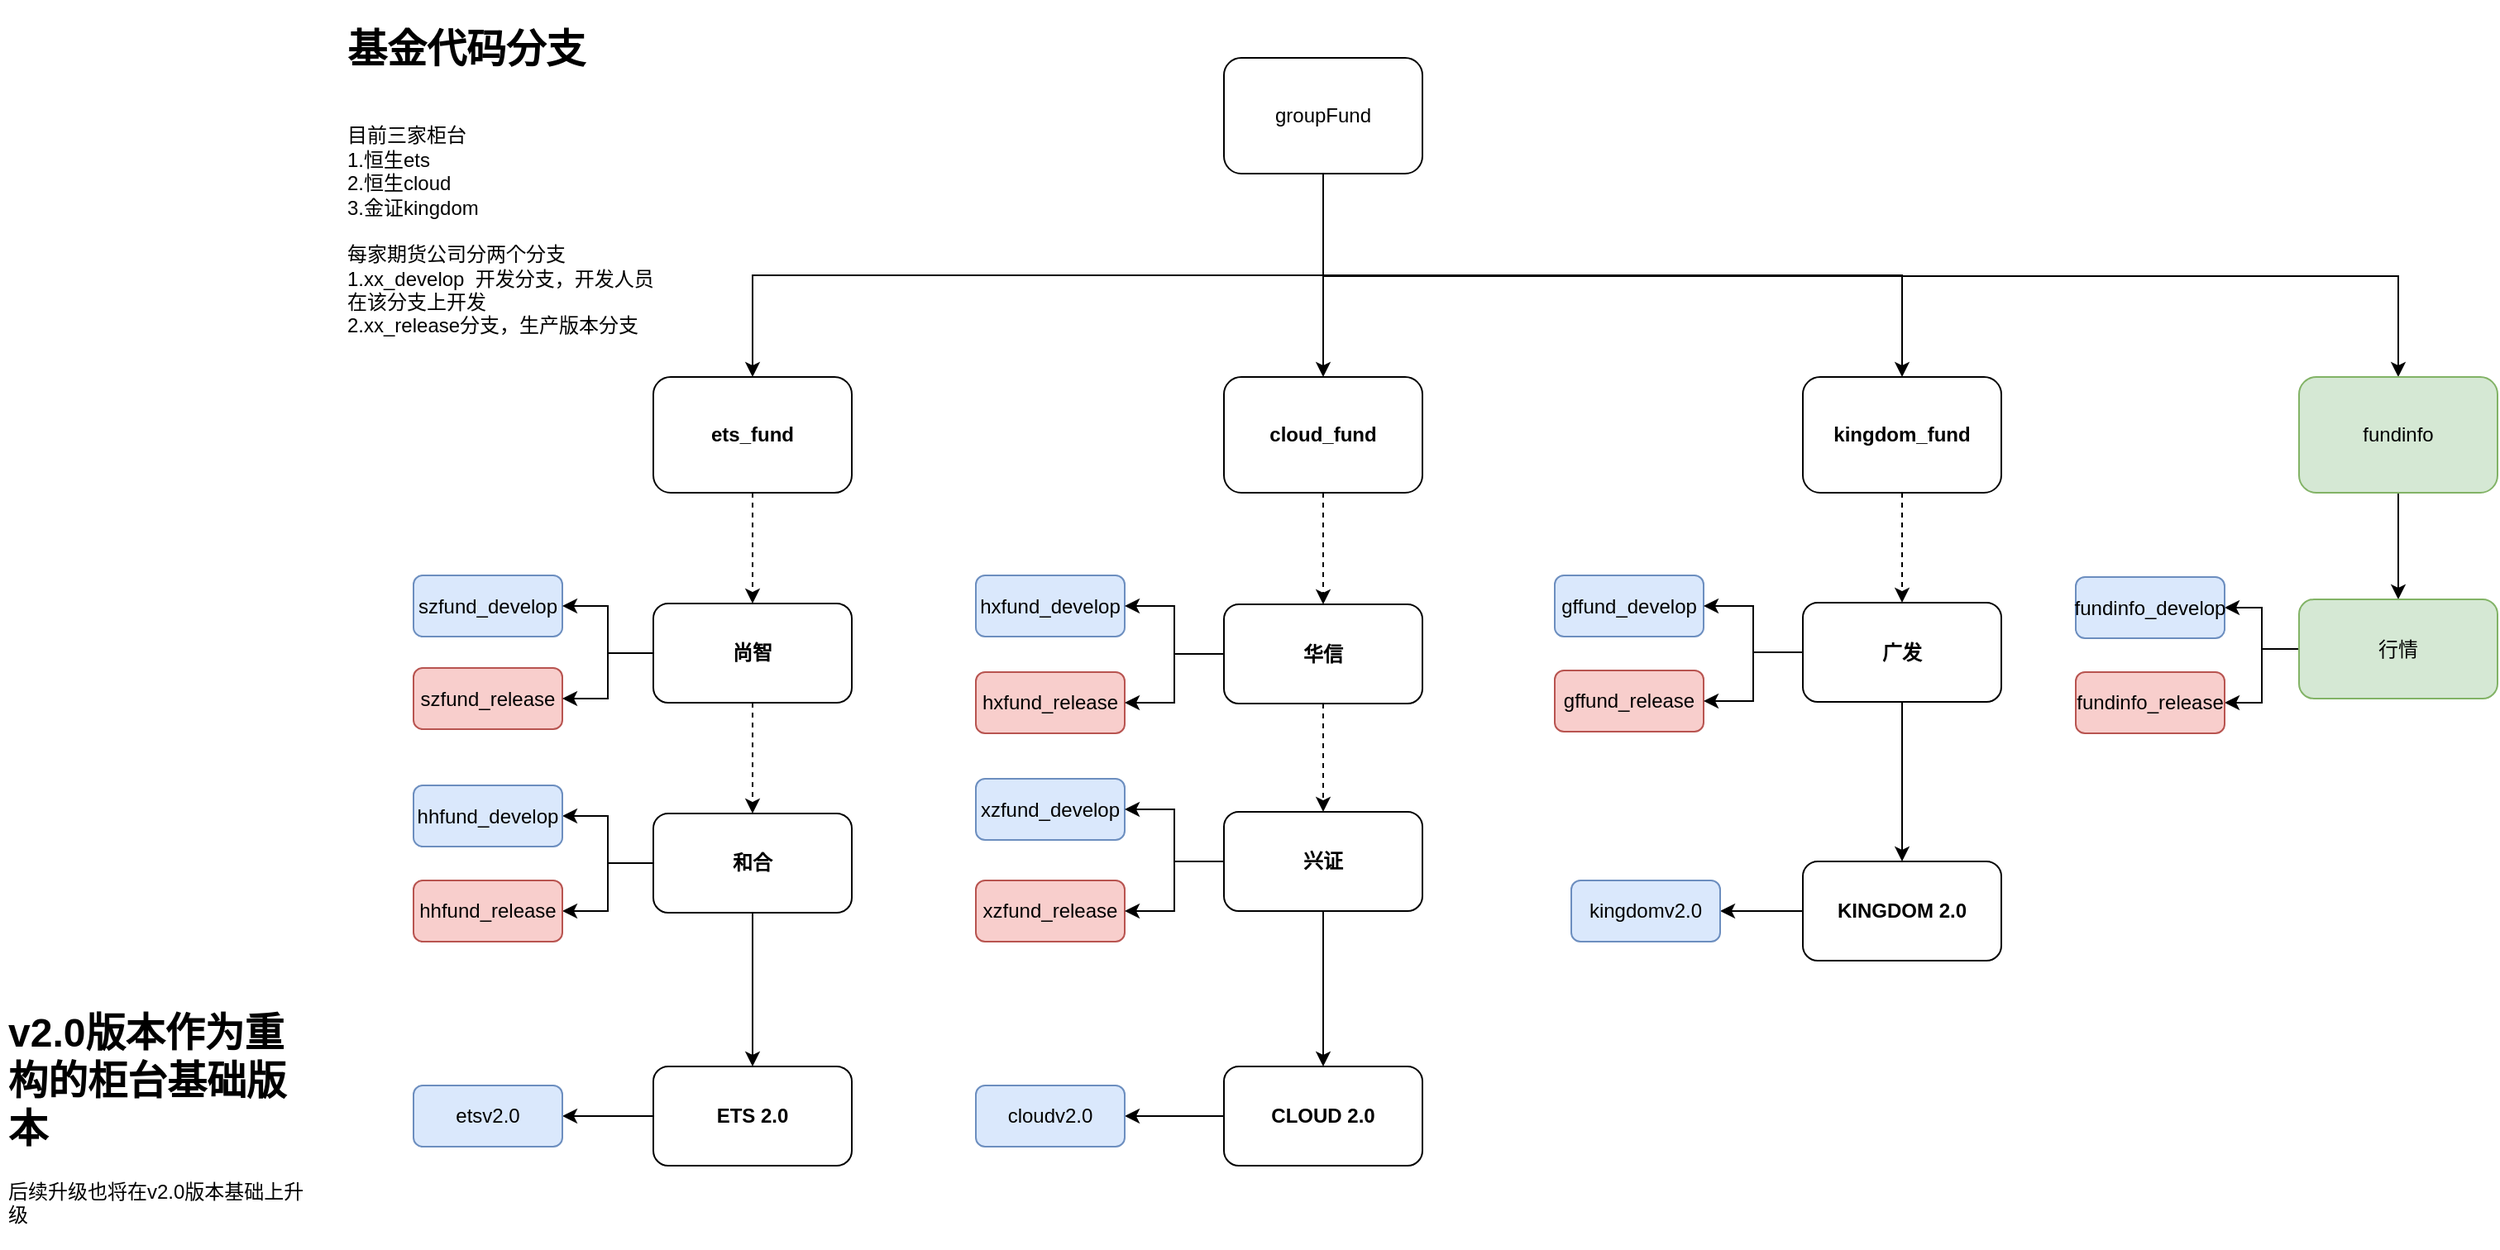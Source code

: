 <mxfile version="12.3.6" type="github" pages="1">
  <diagram id="bGpI3JKIUPhiKCbYNTpG" name="Page-1">
    <mxGraphModel dx="1422" dy="762" grid="1" gridSize="10" guides="1" tooltips="1" connect="1" arrows="1" fold="1" page="1" pageScale="1" pageWidth="3300" pageHeight="4681" math="0" shadow="0">
      <root>
        <mxCell id="0"/>
        <mxCell id="1" parent="0"/>
        <mxCell id="z22MFKtNenLAoitEVp-j-21" style="rounded=0;orthogonalLoop=1;jettySize=auto;html=1;edgeStyle=elbowEdgeStyle;elbow=vertical;" parent="1" source="z22MFKtNenLAoitEVp-j-1" target="z22MFKtNenLAoitEVp-j-3" edge="1">
          <mxGeometry relative="1" as="geometry"/>
        </mxCell>
        <mxCell id="z22MFKtNenLAoitEVp-j-22" style="edgeStyle=elbowEdgeStyle;rounded=0;orthogonalLoop=1;jettySize=auto;elbow=vertical;html=1;" parent="1" source="z22MFKtNenLAoitEVp-j-1" target="z22MFKtNenLAoitEVp-j-6" edge="1">
          <mxGeometry relative="1" as="geometry"/>
        </mxCell>
        <mxCell id="z22MFKtNenLAoitEVp-j-23" style="edgeStyle=elbowEdgeStyle;rounded=0;orthogonalLoop=1;jettySize=auto;elbow=vertical;html=1;" parent="1" source="z22MFKtNenLAoitEVp-j-1" target="z22MFKtNenLAoitEVp-j-8" edge="1">
          <mxGeometry relative="1" as="geometry"/>
        </mxCell>
        <mxCell id="z22MFKtNenLAoitEVp-j-24" style="edgeStyle=elbowEdgeStyle;rounded=0;orthogonalLoop=1;jettySize=auto;elbow=vertical;html=1;" parent="1" source="z22MFKtNenLAoitEVp-j-1" target="z22MFKtNenLAoitEVp-j-11" edge="1">
          <mxGeometry relative="1" as="geometry">
            <Array as="points">
              <mxPoint x="1120" y="282"/>
            </Array>
          </mxGeometry>
        </mxCell>
        <mxCell id="z22MFKtNenLAoitEVp-j-1" value="groupFund" style="rounded=1;whiteSpace=wrap;html=1;" parent="1" vertex="1">
          <mxGeometry x="750" y="150" width="120" height="70" as="geometry"/>
        </mxCell>
        <mxCell id="z22MFKtNenLAoitEVp-j-54" style="edgeStyle=elbowEdgeStyle;rounded=0;orthogonalLoop=1;jettySize=auto;html=1;entryX=0.5;entryY=0;entryDx=0;entryDy=0;dashed=1;" parent="1" source="z22MFKtNenLAoitEVp-j-3" target="z22MFKtNenLAoitEVp-j-47" edge="1">
          <mxGeometry relative="1" as="geometry"/>
        </mxCell>
        <mxCell id="z22MFKtNenLAoitEVp-j-3" value="ets_fund" style="rounded=1;whiteSpace=wrap;html=1;fontStyle=1" parent="1" vertex="1">
          <mxGeometry x="405" y="343" width="120" height="70" as="geometry"/>
        </mxCell>
        <mxCell id="z22MFKtNenLAoitEVp-j-68" style="edgeStyle=elbowEdgeStyle;rounded=0;orthogonalLoop=1;jettySize=auto;html=1;dashed=1;" parent="1" source="z22MFKtNenLAoitEVp-j-6" target="z22MFKtNenLAoitEVp-j-61" edge="1">
          <mxGeometry relative="1" as="geometry"/>
        </mxCell>
        <mxCell id="z22MFKtNenLAoitEVp-j-6" value="cloud_fund" style="rounded=1;whiteSpace=wrap;html=1;fontStyle=1" parent="1" vertex="1">
          <mxGeometry x="750" y="343" width="120" height="70" as="geometry"/>
        </mxCell>
        <mxCell id="z22MFKtNenLAoitEVp-j-73" style="edgeStyle=elbowEdgeStyle;rounded=0;orthogonalLoop=1;jettySize=auto;html=1;dashed=1;" parent="1" source="z22MFKtNenLAoitEVp-j-8" target="z22MFKtNenLAoitEVp-j-70" edge="1">
          <mxGeometry relative="1" as="geometry"/>
        </mxCell>
        <mxCell id="z22MFKtNenLAoitEVp-j-8" value="kingdom_fund" style="rounded=1;whiteSpace=wrap;html=1;fontStyle=1" parent="1" vertex="1">
          <mxGeometry x="1100" y="343" width="120" height="70" as="geometry"/>
        </mxCell>
        <mxCell id="z22MFKtNenLAoitEVp-j-26" style="edgeStyle=elbowEdgeStyle;rounded=0;orthogonalLoop=1;jettySize=auto;elbow=vertical;html=1;" parent="1" source="z22MFKtNenLAoitEVp-j-11" target="z22MFKtNenLAoitEVp-j-25" edge="1">
          <mxGeometry relative="1" as="geometry"/>
        </mxCell>
        <mxCell id="z22MFKtNenLAoitEVp-j-11" value="fundinfo" style="rounded=1;whiteSpace=wrap;html=1;fillColor=#d5e8d4;strokeColor=#82b366;" parent="1" vertex="1">
          <mxGeometry x="1400" y="343" width="120" height="70" as="geometry"/>
        </mxCell>
        <mxCell id="z22MFKtNenLAoitEVp-j-76" style="edgeStyle=elbowEdgeStyle;rounded=0;orthogonalLoop=1;jettySize=auto;html=1;entryX=1;entryY=0.5;entryDx=0;entryDy=0;" parent="1" source="z22MFKtNenLAoitEVp-j-25" target="z22MFKtNenLAoitEVp-j-74" edge="1">
          <mxGeometry relative="1" as="geometry"/>
        </mxCell>
        <mxCell id="z22MFKtNenLAoitEVp-j-77" style="edgeStyle=elbowEdgeStyle;rounded=0;orthogonalLoop=1;jettySize=auto;html=1;entryX=1;entryY=0.5;entryDx=0;entryDy=0;" parent="1" source="z22MFKtNenLAoitEVp-j-25" target="z22MFKtNenLAoitEVp-j-75" edge="1">
          <mxGeometry relative="1" as="geometry"/>
        </mxCell>
        <mxCell id="z22MFKtNenLAoitEVp-j-25" value="行情" style="rounded=1;whiteSpace=wrap;html=1;strokeColor=#82b366;fillColor=#d5e8d4;" parent="1" vertex="1">
          <mxGeometry x="1400" y="477.5" width="120" height="60" as="geometry"/>
        </mxCell>
        <mxCell id="z22MFKtNenLAoitEVp-j-27" value="szfund_develop" style="rounded=1;whiteSpace=wrap;html=1;strokeColor=#6c8ebf;fillColor=#dae8fc;" parent="1" vertex="1">
          <mxGeometry x="260" y="463" width="90" height="37" as="geometry"/>
        </mxCell>
        <mxCell id="z22MFKtNenLAoitEVp-j-28" value="szfund_release" style="rounded=1;whiteSpace=wrap;html=1;strokeColor=#b85450;fillColor=#f8cecc;" parent="1" vertex="1">
          <mxGeometry x="260" y="519" width="90" height="37" as="geometry"/>
        </mxCell>
        <mxCell id="z22MFKtNenLAoitEVp-j-35" value="hxfund_develop" style="rounded=1;whiteSpace=wrap;html=1;strokeColor=#6c8ebf;fillColor=#dae8fc;" parent="1" vertex="1">
          <mxGeometry x="600" y="463" width="90" height="37" as="geometry"/>
        </mxCell>
        <mxCell id="z22MFKtNenLAoitEVp-j-36" value="hxfund_release" style="rounded=1;whiteSpace=wrap;html=1;strokeColor=#b85450;fillColor=#f8cecc;" parent="1" vertex="1">
          <mxGeometry x="600" y="521.5" width="90" height="37" as="geometry"/>
        </mxCell>
        <mxCell id="z22MFKtNenLAoitEVp-j-37" value="xzfund_develop" style="rounded=1;whiteSpace=wrap;html=1;strokeColor=#6c8ebf;fillColor=#dae8fc;" parent="1" vertex="1">
          <mxGeometry x="600" y="586" width="90" height="37" as="geometry"/>
        </mxCell>
        <mxCell id="z22MFKtNenLAoitEVp-j-38" value="xzfund_release" style="rounded=1;whiteSpace=wrap;html=1;strokeColor=#b85450;fillColor=#f8cecc;" parent="1" vertex="1">
          <mxGeometry x="600" y="647.5" width="90" height="37" as="geometry"/>
        </mxCell>
        <mxCell id="z22MFKtNenLAoitEVp-j-43" value="gffund_develop" style="rounded=1;whiteSpace=wrap;html=1;strokeColor=#6c8ebf;fillColor=#dae8fc;" parent="1" vertex="1">
          <mxGeometry x="950" y="463" width="90" height="37" as="geometry"/>
        </mxCell>
        <mxCell id="z22MFKtNenLAoitEVp-j-44" value="gffund_release" style="rounded=1;whiteSpace=wrap;html=1;strokeColor=#b85450;fillColor=#f8cecc;" parent="1" vertex="1">
          <mxGeometry x="950" y="520.5" width="90" height="37" as="geometry"/>
        </mxCell>
        <mxCell id="z22MFKtNenLAoitEVp-j-52" style="edgeStyle=elbowEdgeStyle;rounded=0;orthogonalLoop=1;jettySize=auto;html=1;" parent="1" source="z22MFKtNenLAoitEVp-j-47" target="z22MFKtNenLAoitEVp-j-27" edge="1">
          <mxGeometry relative="1" as="geometry"/>
        </mxCell>
        <mxCell id="z22MFKtNenLAoitEVp-j-53" style="edgeStyle=elbowEdgeStyle;rounded=0;orthogonalLoop=1;jettySize=auto;html=1;entryX=1;entryY=0.5;entryDx=0;entryDy=0;" parent="1" source="z22MFKtNenLAoitEVp-j-47" target="z22MFKtNenLAoitEVp-j-28" edge="1">
          <mxGeometry relative="1" as="geometry"/>
        </mxCell>
        <mxCell id="z22MFKtNenLAoitEVp-j-56" value="" style="edgeStyle=elbowEdgeStyle;rounded=0;orthogonalLoop=1;jettySize=auto;html=1;dashed=1;" parent="1" source="z22MFKtNenLAoitEVp-j-47" target="z22MFKtNenLAoitEVp-j-55" edge="1">
          <mxGeometry relative="1" as="geometry"/>
        </mxCell>
        <mxCell id="z22MFKtNenLAoitEVp-j-47" value="尚智" style="rounded=1;whiteSpace=wrap;html=1;strokeColor=#000000;fontStyle=1" parent="1" vertex="1">
          <mxGeometry x="405" y="480" width="120" height="60" as="geometry"/>
        </mxCell>
        <mxCell id="z22MFKtNenLAoitEVp-j-59" style="edgeStyle=elbowEdgeStyle;rounded=0;orthogonalLoop=1;jettySize=auto;html=1;entryX=1;entryY=0.5;entryDx=0;entryDy=0;" parent="1" source="z22MFKtNenLAoitEVp-j-55" target="z22MFKtNenLAoitEVp-j-57" edge="1">
          <mxGeometry relative="1" as="geometry"/>
        </mxCell>
        <mxCell id="z22MFKtNenLAoitEVp-j-60" style="edgeStyle=elbowEdgeStyle;rounded=0;orthogonalLoop=1;jettySize=auto;html=1;entryX=1;entryY=0.5;entryDx=0;entryDy=0;" parent="1" source="z22MFKtNenLAoitEVp-j-55" target="z22MFKtNenLAoitEVp-j-58" edge="1">
          <mxGeometry relative="1" as="geometry"/>
        </mxCell>
        <mxCell id="GLR-bEOavdMDZW_SjU0T-2" style="edgeStyle=orthogonalEdgeStyle;rounded=0;orthogonalLoop=1;jettySize=auto;html=1;" edge="1" parent="1" source="z22MFKtNenLAoitEVp-j-55" target="GLR-bEOavdMDZW_SjU0T-1">
          <mxGeometry relative="1" as="geometry"/>
        </mxCell>
        <mxCell id="z22MFKtNenLAoitEVp-j-55" value="和合" style="rounded=1;whiteSpace=wrap;html=1;strokeColor=#000000;fontStyle=1" parent="1" vertex="1">
          <mxGeometry x="405" y="607" width="120" height="60" as="geometry"/>
        </mxCell>
        <mxCell id="z22MFKtNenLAoitEVp-j-57" value="hhfund_develop" style="rounded=1;whiteSpace=wrap;html=1;strokeColor=#6c8ebf;fillColor=#dae8fc;" parent="1" vertex="1">
          <mxGeometry x="260" y="590" width="90" height="37" as="geometry"/>
        </mxCell>
        <mxCell id="z22MFKtNenLAoitEVp-j-58" value="hhfund_release" style="rounded=1;whiteSpace=wrap;html=1;strokeColor=#b85450;fillColor=#f8cecc;" parent="1" vertex="1">
          <mxGeometry x="260" y="647.5" width="90" height="37" as="geometry"/>
        </mxCell>
        <mxCell id="z22MFKtNenLAoitEVp-j-63" style="edgeStyle=elbowEdgeStyle;rounded=0;orthogonalLoop=1;jettySize=auto;html=1;entryX=1;entryY=0.5;entryDx=0;entryDy=0;" parent="1" source="z22MFKtNenLAoitEVp-j-61" target="z22MFKtNenLAoitEVp-j-35" edge="1">
          <mxGeometry relative="1" as="geometry"/>
        </mxCell>
        <mxCell id="z22MFKtNenLAoitEVp-j-64" style="edgeStyle=elbowEdgeStyle;rounded=0;orthogonalLoop=1;jettySize=auto;html=1;entryX=1;entryY=0.5;entryDx=0;entryDy=0;" parent="1" source="z22MFKtNenLAoitEVp-j-61" target="z22MFKtNenLAoitEVp-j-36" edge="1">
          <mxGeometry relative="1" as="geometry"/>
        </mxCell>
        <mxCell id="z22MFKtNenLAoitEVp-j-69" style="edgeStyle=elbowEdgeStyle;rounded=0;orthogonalLoop=1;jettySize=auto;html=1;dashed=1;" parent="1" source="z22MFKtNenLAoitEVp-j-61" target="z22MFKtNenLAoitEVp-j-62" edge="1">
          <mxGeometry relative="1" as="geometry"/>
        </mxCell>
        <mxCell id="z22MFKtNenLAoitEVp-j-61" value="华信" style="rounded=1;whiteSpace=wrap;html=1;strokeColor=#000000;fontStyle=1" parent="1" vertex="1">
          <mxGeometry x="750" y="480.5" width="120" height="60" as="geometry"/>
        </mxCell>
        <mxCell id="z22MFKtNenLAoitEVp-j-65" style="edgeStyle=elbowEdgeStyle;rounded=0;orthogonalLoop=1;jettySize=auto;html=1;" parent="1" source="z22MFKtNenLAoitEVp-j-62" target="z22MFKtNenLAoitEVp-j-37" edge="1">
          <mxGeometry relative="1" as="geometry"/>
        </mxCell>
        <mxCell id="z22MFKtNenLAoitEVp-j-67" style="edgeStyle=elbowEdgeStyle;rounded=0;orthogonalLoop=1;jettySize=auto;html=1;entryX=1;entryY=0.5;entryDx=0;entryDy=0;" parent="1" source="z22MFKtNenLAoitEVp-j-62" target="z22MFKtNenLAoitEVp-j-38" edge="1">
          <mxGeometry relative="1" as="geometry"/>
        </mxCell>
        <mxCell id="GLR-bEOavdMDZW_SjU0T-12" style="edgeStyle=orthogonalEdgeStyle;rounded=0;orthogonalLoop=1;jettySize=auto;html=1;" edge="1" parent="1" source="z22MFKtNenLAoitEVp-j-62" target="GLR-bEOavdMDZW_SjU0T-5">
          <mxGeometry relative="1" as="geometry"/>
        </mxCell>
        <mxCell id="z22MFKtNenLAoitEVp-j-62" value="兴证" style="rounded=1;whiteSpace=wrap;html=1;strokeColor=#000000;fontStyle=1" parent="1" vertex="1">
          <mxGeometry x="750" y="606" width="120" height="60" as="geometry"/>
        </mxCell>
        <mxCell id="z22MFKtNenLAoitEVp-j-71" style="edgeStyle=elbowEdgeStyle;rounded=0;orthogonalLoop=1;jettySize=auto;html=1;" parent="1" source="z22MFKtNenLAoitEVp-j-70" target="z22MFKtNenLAoitEVp-j-43" edge="1">
          <mxGeometry relative="1" as="geometry"/>
        </mxCell>
        <mxCell id="z22MFKtNenLAoitEVp-j-72" style="edgeStyle=elbowEdgeStyle;rounded=0;orthogonalLoop=1;jettySize=auto;html=1;" parent="1" source="z22MFKtNenLAoitEVp-j-70" target="z22MFKtNenLAoitEVp-j-44" edge="1">
          <mxGeometry relative="1" as="geometry"/>
        </mxCell>
        <mxCell id="GLR-bEOavdMDZW_SjU0T-9" style="edgeStyle=orthogonalEdgeStyle;rounded=0;orthogonalLoop=1;jettySize=auto;html=1;entryX=0.5;entryY=0;entryDx=0;entryDy=0;" edge="1" parent="1" source="z22MFKtNenLAoitEVp-j-70" target="GLR-bEOavdMDZW_SjU0T-8">
          <mxGeometry relative="1" as="geometry"/>
        </mxCell>
        <mxCell id="z22MFKtNenLAoitEVp-j-70" value="广发" style="rounded=1;whiteSpace=wrap;html=1;strokeColor=#000000;fontStyle=1" parent="1" vertex="1">
          <mxGeometry x="1100" y="479.5" width="120" height="60" as="geometry"/>
        </mxCell>
        <mxCell id="z22MFKtNenLAoitEVp-j-74" value="fundinfo_develop" style="rounded=1;whiteSpace=wrap;html=1;strokeColor=#6c8ebf;fillColor=#dae8fc;" parent="1" vertex="1">
          <mxGeometry x="1265" y="464" width="90" height="37" as="geometry"/>
        </mxCell>
        <mxCell id="z22MFKtNenLAoitEVp-j-75" value="fundinfo_release" style="rounded=1;whiteSpace=wrap;html=1;strokeColor=#b85450;fillColor=#f8cecc;" parent="1" vertex="1">
          <mxGeometry x="1265" y="521.5" width="90" height="37" as="geometry"/>
        </mxCell>
        <mxCell id="z22MFKtNenLAoitEVp-j-78" value="&lt;h1&gt;基金代码分支&lt;/h1&gt;&lt;div&gt;&lt;br&gt;&lt;/div&gt;&lt;div&gt;目前三家柜台&lt;/div&gt;&lt;div&gt;1.恒生ets&lt;/div&gt;&lt;div&gt;2.恒生cloud&lt;/div&gt;&lt;div&gt;3.金证kingdom&lt;/div&gt;&lt;div&gt;&lt;br&gt;&lt;/div&gt;&lt;div&gt;每家期货公司分两个分支&lt;/div&gt;&lt;div&gt;1.xx_develop&amp;nbsp; 开发分支，开发人员在该分支上开发&lt;/div&gt;&lt;div&gt;2.xx_release分支，生产版本分支&lt;/div&gt;" style="text;html=1;strokeColor=none;fillColor=none;spacing=5;spacingTop=-20;whiteSpace=wrap;overflow=hidden;rounded=0;" parent="1" vertex="1">
          <mxGeometry x="215" y="125" width="205" height="205" as="geometry"/>
        </mxCell>
        <mxCell id="GLR-bEOavdMDZW_SjU0T-4" style="edgeStyle=orthogonalEdgeStyle;rounded=0;orthogonalLoop=1;jettySize=auto;html=1;entryX=1;entryY=0.5;entryDx=0;entryDy=0;" edge="1" parent="1" source="GLR-bEOavdMDZW_SjU0T-1" target="GLR-bEOavdMDZW_SjU0T-3">
          <mxGeometry relative="1" as="geometry"/>
        </mxCell>
        <mxCell id="GLR-bEOavdMDZW_SjU0T-1" value="ETS 2.0" style="rounded=1;whiteSpace=wrap;html=1;strokeColor=#000000;fontStyle=1" vertex="1" parent="1">
          <mxGeometry x="405" y="760" width="120" height="60" as="geometry"/>
        </mxCell>
        <mxCell id="GLR-bEOavdMDZW_SjU0T-3" value="etsv2.0" style="rounded=1;whiteSpace=wrap;html=1;strokeColor=#6c8ebf;fillColor=#dae8fc;" vertex="1" parent="1">
          <mxGeometry x="260" y="771.5" width="90" height="37" as="geometry"/>
        </mxCell>
        <mxCell id="GLR-bEOavdMDZW_SjU0T-7" style="edgeStyle=orthogonalEdgeStyle;rounded=0;orthogonalLoop=1;jettySize=auto;html=1;" edge="1" parent="1" source="GLR-bEOavdMDZW_SjU0T-5" target="GLR-bEOavdMDZW_SjU0T-6">
          <mxGeometry relative="1" as="geometry"/>
        </mxCell>
        <mxCell id="GLR-bEOavdMDZW_SjU0T-5" value="CLOUD 2.0" style="rounded=1;whiteSpace=wrap;html=1;strokeColor=#000000;fontStyle=1" vertex="1" parent="1">
          <mxGeometry x="750" y="760" width="120" height="60" as="geometry"/>
        </mxCell>
        <mxCell id="GLR-bEOavdMDZW_SjU0T-6" value="cloudv2.0" style="rounded=1;whiteSpace=wrap;html=1;strokeColor=#6c8ebf;fillColor=#dae8fc;" vertex="1" parent="1">
          <mxGeometry x="600" y="771.5" width="90" height="37" as="geometry"/>
        </mxCell>
        <mxCell id="GLR-bEOavdMDZW_SjU0T-11" style="edgeStyle=orthogonalEdgeStyle;rounded=0;orthogonalLoop=1;jettySize=auto;html=1;" edge="1" parent="1" source="GLR-bEOavdMDZW_SjU0T-8" target="GLR-bEOavdMDZW_SjU0T-10">
          <mxGeometry relative="1" as="geometry"/>
        </mxCell>
        <mxCell id="GLR-bEOavdMDZW_SjU0T-8" value="KINGDOM 2.0" style="rounded=1;whiteSpace=wrap;html=1;strokeColor=#000000;fontStyle=1" vertex="1" parent="1">
          <mxGeometry x="1100" y="636" width="120" height="60" as="geometry"/>
        </mxCell>
        <mxCell id="GLR-bEOavdMDZW_SjU0T-10" value="kingdomv2.0" style="rounded=1;whiteSpace=wrap;html=1;strokeColor=#6c8ebf;fillColor=#dae8fc;" vertex="1" parent="1">
          <mxGeometry x="960" y="647.5" width="90" height="37" as="geometry"/>
        </mxCell>
        <mxCell id="GLR-bEOavdMDZW_SjU0T-13" value="&lt;h1&gt;v2.0版本作为重构的柜台基础版本&lt;/h1&gt;&lt;div&gt;后续升级也将在v2.0版本基础上升级&lt;/div&gt;" style="text;html=1;strokeColor=none;fillColor=none;spacing=5;spacingTop=-20;whiteSpace=wrap;overflow=hidden;rounded=0;" vertex="1" parent="1">
          <mxGeometry x="10" y="720" width="190" height="150" as="geometry"/>
        </mxCell>
      </root>
    </mxGraphModel>
  </diagram>
</mxfile>
